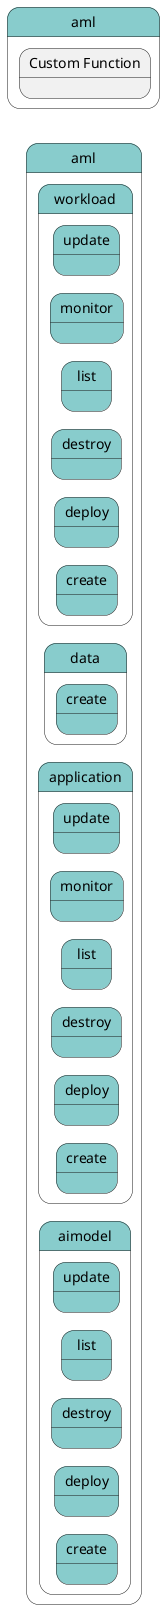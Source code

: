@startuml
left to right direction


state "aml" as aml #88cccc {
}


state "aml" as pstatename #88cccc {
    state "Custom Function" as amlfunction {
    }
}

        state "aml" as aml #88cccc {
state "aimodel" as amlaimodel #88cccc {
state "create" as amlaimodelcreate #88cccc {
}
}
}


        state "aml" as aml #88cccc {
state "aimodel" as amlaimodel #88cccc {
state "deploy" as amlaimodeldeploy #88cccc {
}
}
}


        state "aml" as aml #88cccc {
state "aimodel" as amlaimodel #88cccc {
state "destroy" as amlaimodeldestroy #88cccc {
}
}
}


        state "aml" as aml #88cccc {
state "aimodel" as amlaimodel #88cccc {
state "list" as amlaimodellist #88cccc {
}
}
}


        state "aml" as aml #88cccc {
state "aimodel" as amlaimodel #88cccc {
state "update" as amlaimodelupdate #88cccc {
}
}
}


        state "aml" as aml #88cccc {
state "application" as amlapplication #88cccc {
state "create" as amlapplicationcreate #88cccc {
}
}
}


        state "aml" as aml #88cccc {
state "application" as amlapplication #88cccc {
state "deploy" as amlapplicationdeploy #88cccc {
}
}
}


        state "aml" as aml #88cccc {
state "application" as amlapplication #88cccc {
state "destroy" as amlapplicationdestroy #88cccc {
}
}
}


        state "aml" as aml #88cccc {
state "application" as amlapplication #88cccc {
state "list" as amlapplicationlist #88cccc {
}
}
}


        state "aml" as aml #88cccc {
state "application" as amlapplication #88cccc {
state "monitor" as amlapplicationmonitor #88cccc {
}
}
}


        state "aml" as aml #88cccc {
state "application" as amlapplication #88cccc {
state "update" as amlapplicationupdate #88cccc {
}
}
}


        state "aml" as aml #88cccc {
state "data" as amldata #88cccc {
state "create" as amldatacreate #88cccc {
}
}
}


        state "aml" as aml #88cccc {
state "workload" as amlworkload #88cccc {
state "create" as amlworkloadcreate #88cccc {
}
}
}


        state "aml" as aml #88cccc {
state "workload" as amlworkload #88cccc {
state "deploy" as amlworkloaddeploy #88cccc {
}
}
}


        state "aml" as aml #88cccc {
state "workload" as amlworkload #88cccc {
state "destroy" as amlworkloaddestroy #88cccc {
}
}
}


        state "aml" as aml #88cccc {
state "workload" as amlworkload #88cccc {
state "list" as amlworkloadlist #88cccc {
}
}
}


        state "aml" as aml #88cccc {
state "workload" as amlworkload #88cccc {
state "monitor" as amlworkloadmonitor #88cccc {
}
}
}


        state "aml" as aml #88cccc {
state "workload" as amlworkload #88cccc {
state "update" as amlworkloadupdate #88cccc {
}
}
}






@enduml
